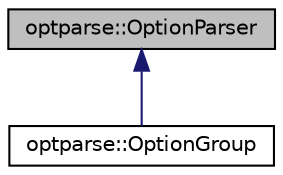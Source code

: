 digraph "optparse::OptionParser"
{
  edge [fontname="Helvetica",fontsize="10",labelfontname="Helvetica",labelfontsize="10"];
  node [fontname="Helvetica",fontsize="10",shape=record];
  Node1 [label="optparse::OptionParser",height=0.2,width=0.4,color="black", fillcolor="grey75", style="filled", fontcolor="black"];
  Node1 -> Node2 [dir="back",color="midnightblue",fontsize="10",style="solid",fontname="Helvetica"];
  Node2 [label="optparse::OptionGroup",height=0.2,width=0.4,color="black", fillcolor="white", style="filled",URL="$classoptparse_1_1_option_group.html"];
}
